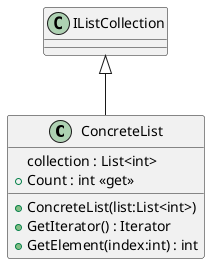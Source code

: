 @startuml
class ConcreteList {
    collection : List<int>
    + ConcreteList(list:List<int>)
    + GetIterator() : Iterator
    + Count : int <<get>>
    + GetElement(index:int) : int
}
IListCollection <|-- ConcreteList
@enduml
